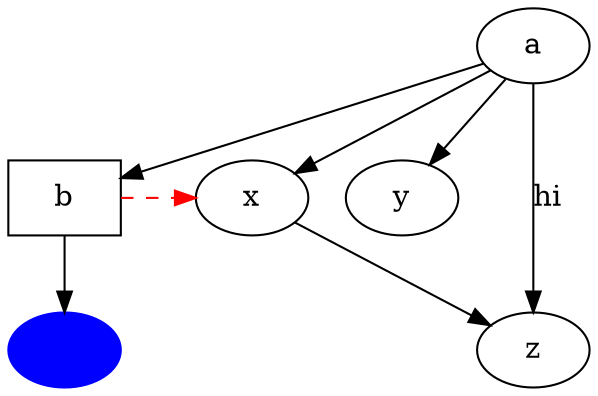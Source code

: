 digraph test3 {
       a -> b -> c;
       a -> {x y};
       b [shape=box];
       c [label="hello\nworld",color=blue,fontsize=340282366920938463463374607431768211457,
            fontname="Palatino-Italic",fontcolor=red,style=filled];
       a -> z [label="hi", weight=32769];
       x -> z [labeเl="multi-line\nlabel"];
       edge [style=dashed,color=red];
       b -> x;
       {rank=same; b x}
}

